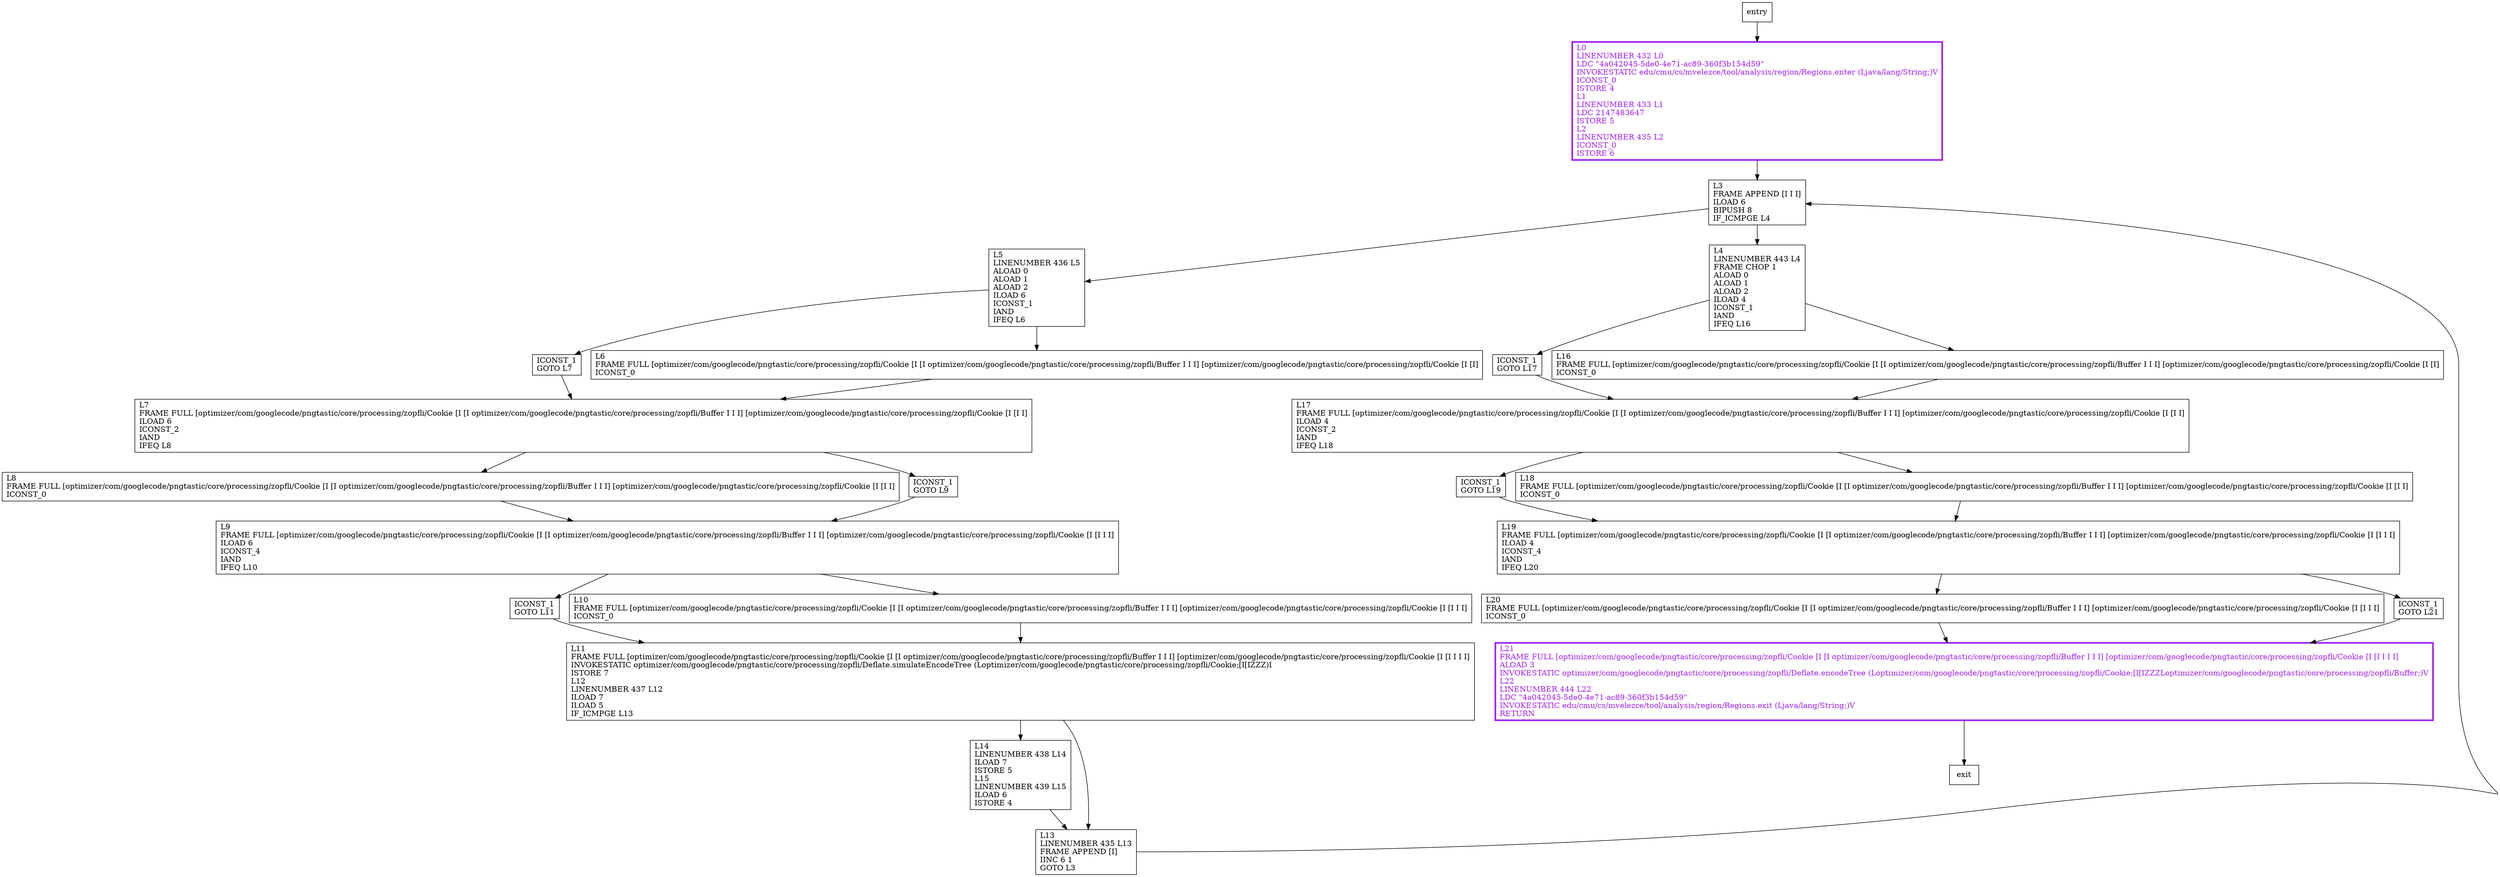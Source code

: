 digraph addDynamicTree {
node [shape=record];
891093184 [label="ICONST_1\lGOTO L19\l"];
1793799654 [label="ICONST_1\lGOTO L11\l"];
1118078504 [label="L9\lFRAME FULL [optimizer/com/googlecode/pngtastic/core/processing/zopfli/Cookie [I [I optimizer/com/googlecode/pngtastic/core/processing/zopfli/Buffer I I I] [optimizer/com/googlecode/pngtastic/core/processing/zopfli/Cookie [I [I I I]\lILOAD 6\lICONST_4\lIAND\lIFEQ L10\l"];
1334042472 [label="ICONST_1\lGOTO L7\l"];
1827725498 [label="L7\lFRAME FULL [optimizer/com/googlecode/pngtastic/core/processing/zopfli/Cookie [I [I optimizer/com/googlecode/pngtastic/core/processing/zopfli/Buffer I I I] [optimizer/com/googlecode/pngtastic/core/processing/zopfli/Cookie [I [I I]\lILOAD 6\lICONST_2\lIAND\lIFEQ L8\l"];
258931371 [label="L14\lLINENUMBER 438 L14\lILOAD 7\lISTORE 5\lL15\lLINENUMBER 439 L15\lILOAD 6\lISTORE 4\l"];
1008315045 [label="L3\lFRAME APPEND [I I I]\lILOAD 6\lBIPUSH 8\lIF_ICMPGE L4\l"];
1083962448 [label="ICONST_1\lGOTO L17\l"];
860481979 [label="L16\lFRAME FULL [optimizer/com/googlecode/pngtastic/core/processing/zopfli/Cookie [I [I optimizer/com/googlecode/pngtastic/core/processing/zopfli/Buffer I I I] [optimizer/com/googlecode/pngtastic/core/processing/zopfli/Cookie [I [I]\lICONST_0\l"];
1427651360 [label="L6\lFRAME FULL [optimizer/com/googlecode/pngtastic/core/processing/zopfli/Cookie [I [I optimizer/com/googlecode/pngtastic/core/processing/zopfli/Buffer I I I] [optimizer/com/googlecode/pngtastic/core/processing/zopfli/Cookie [I [I]\lICONST_0\l"];
1961945640 [label="L13\lLINENUMBER 435 L13\lFRAME APPEND [I]\lIINC 6 1\lGOTO L3\l"];
1438030319 [label="L20\lFRAME FULL [optimizer/com/googlecode/pngtastic/core/processing/zopfli/Cookie [I [I optimizer/com/googlecode/pngtastic/core/processing/zopfli/Buffer I I I] [optimizer/com/googlecode/pngtastic/core/processing/zopfli/Cookie [I [I I I]\lICONST_0\l"];
691690486 [label="L10\lFRAME FULL [optimizer/com/googlecode/pngtastic/core/processing/zopfli/Cookie [I [I optimizer/com/googlecode/pngtastic/core/processing/zopfli/Buffer I I I] [optimizer/com/googlecode/pngtastic/core/processing/zopfli/Cookie [I [I I I]\lICONST_0\l"];
1754662105 [label="L21\lFRAME FULL [optimizer/com/googlecode/pngtastic/core/processing/zopfli/Cookie [I [I optimizer/com/googlecode/pngtastic/core/processing/zopfli/Buffer I I I] [optimizer/com/googlecode/pngtastic/core/processing/zopfli/Cookie [I [I I I I]\lALOAD 3\lINVOKESTATIC optimizer/com/googlecode/pngtastic/core/processing/zopfli/Deflate.encodeTree (Loptimizer/com/googlecode/pngtastic/core/processing/zopfli/Cookie;[I[IZZZLoptimizer/com/googlecode/pngtastic/core/processing/zopfli/Buffer;)V\lL22\lLINENUMBER 444 L22\lLDC \"4a042045-5de0-4e71-ac89-360f3b154d59\"\lINVOKESTATIC edu/cmu/cs/mvelezce/tool/analysis/region/Regions.exit (Ljava/lang/String;)V\lRETURN\l"];
131635550 [label="L8\lFRAME FULL [optimizer/com/googlecode/pngtastic/core/processing/zopfli/Cookie [I [I optimizer/com/googlecode/pngtastic/core/processing/zopfli/Buffer I I I] [optimizer/com/googlecode/pngtastic/core/processing/zopfli/Cookie [I [I I]\lICONST_0\l"];
310623126 [label="L11\lFRAME FULL [optimizer/com/googlecode/pngtastic/core/processing/zopfli/Cookie [I [I optimizer/com/googlecode/pngtastic/core/processing/zopfli/Buffer I I I] [optimizer/com/googlecode/pngtastic/core/processing/zopfli/Cookie [I [I I I I]\lINVOKESTATIC optimizer/com/googlecode/pngtastic/core/processing/zopfli/Deflate.simulateEncodeTree (Loptimizer/com/googlecode/pngtastic/core/processing/zopfli/Cookie;[I[IZZZ)I\lISTORE 7\lL12\lLINENUMBER 437 L12\lILOAD 7\lILOAD 5\lIF_ICMPGE L13\l"];
708533063 [label="L19\lFRAME FULL [optimizer/com/googlecode/pngtastic/core/processing/zopfli/Cookie [I [I optimizer/com/googlecode/pngtastic/core/processing/zopfli/Buffer I I I] [optimizer/com/googlecode/pngtastic/core/processing/zopfli/Cookie [I [I I I]\lILOAD 4\lICONST_4\lIAND\lIFEQ L20\l"];
1239759990 [label="L18\lFRAME FULL [optimizer/com/googlecode/pngtastic/core/processing/zopfli/Cookie [I [I optimizer/com/googlecode/pngtastic/core/processing/zopfli/Buffer I I I] [optimizer/com/googlecode/pngtastic/core/processing/zopfli/Cookie [I [I I]\lICONST_0\l"];
319644606 [label="ICONST_1\lGOTO L9\l"];
29183965 [label="L5\lLINENUMBER 436 L5\lALOAD 0\lALOAD 1\lALOAD 2\lILOAD 6\lICONST_1\lIAND\lIFEQ L6\l"];
902830499 [label="ICONST_1\lGOTO L21\l"];
904058452 [label="L4\lLINENUMBER 443 L4\lFRAME CHOP 1\lALOAD 0\lALOAD 1\lALOAD 2\lILOAD 4\lICONST_1\lIAND\lIFEQ L16\l"];
1954406292 [label="L0\lLINENUMBER 432 L0\lLDC \"4a042045-5de0-4e71-ac89-360f3b154d59\"\lINVOKESTATIC edu/cmu/cs/mvelezce/tool/analysis/region/Regions.enter (Ljava/lang/String;)V\lICONST_0\lISTORE 4\lL1\lLINENUMBER 433 L1\lLDC 2147483647\lISTORE 5\lL2\lLINENUMBER 435 L2\lICONST_0\lISTORE 6\l"];
953742666 [label="L17\lFRAME FULL [optimizer/com/googlecode/pngtastic/core/processing/zopfli/Cookie [I [I optimizer/com/googlecode/pngtastic/core/processing/zopfli/Buffer I I I] [optimizer/com/googlecode/pngtastic/core/processing/zopfli/Cookie [I [I I]\lILOAD 4\lICONST_2\lIAND\lIFEQ L18\l"];
entry;
exit;
1793799654 -> 310623126;
1334042472 -> 1827725498;
860481979 -> 953742666;
1427651360 -> 1827725498;
1961945640 -> 1008315045;
1438030319 -> 1754662105;
691690486 -> 310623126;
1754662105 -> exit;
131635550 -> 1118078504;
310623126 -> 258931371;
310623126 -> 1961945640;
708533063 -> 902830499;
708533063 -> 1438030319;
29183965 -> 1334042472;
29183965 -> 1427651360;
891093184 -> 708533063;
1118078504 -> 691690486;
1118078504 -> 1793799654;
1827725498 -> 131635550;
1827725498 -> 319644606;
258931371 -> 1961945640;
1008315045 -> 29183965;
1008315045 -> 904058452;
1083962448 -> 953742666;
entry -> 1954406292;
1239759990 -> 708533063;
319644606 -> 1118078504;
902830499 -> 1754662105;
904058452 -> 1083962448;
904058452 -> 860481979;
1954406292 -> 1008315045;
953742666 -> 891093184;
953742666 -> 1239759990;
1754662105[fontcolor="purple", penwidth=3, color="purple"];
1954406292[fontcolor="purple", penwidth=3, color="purple"];
}
